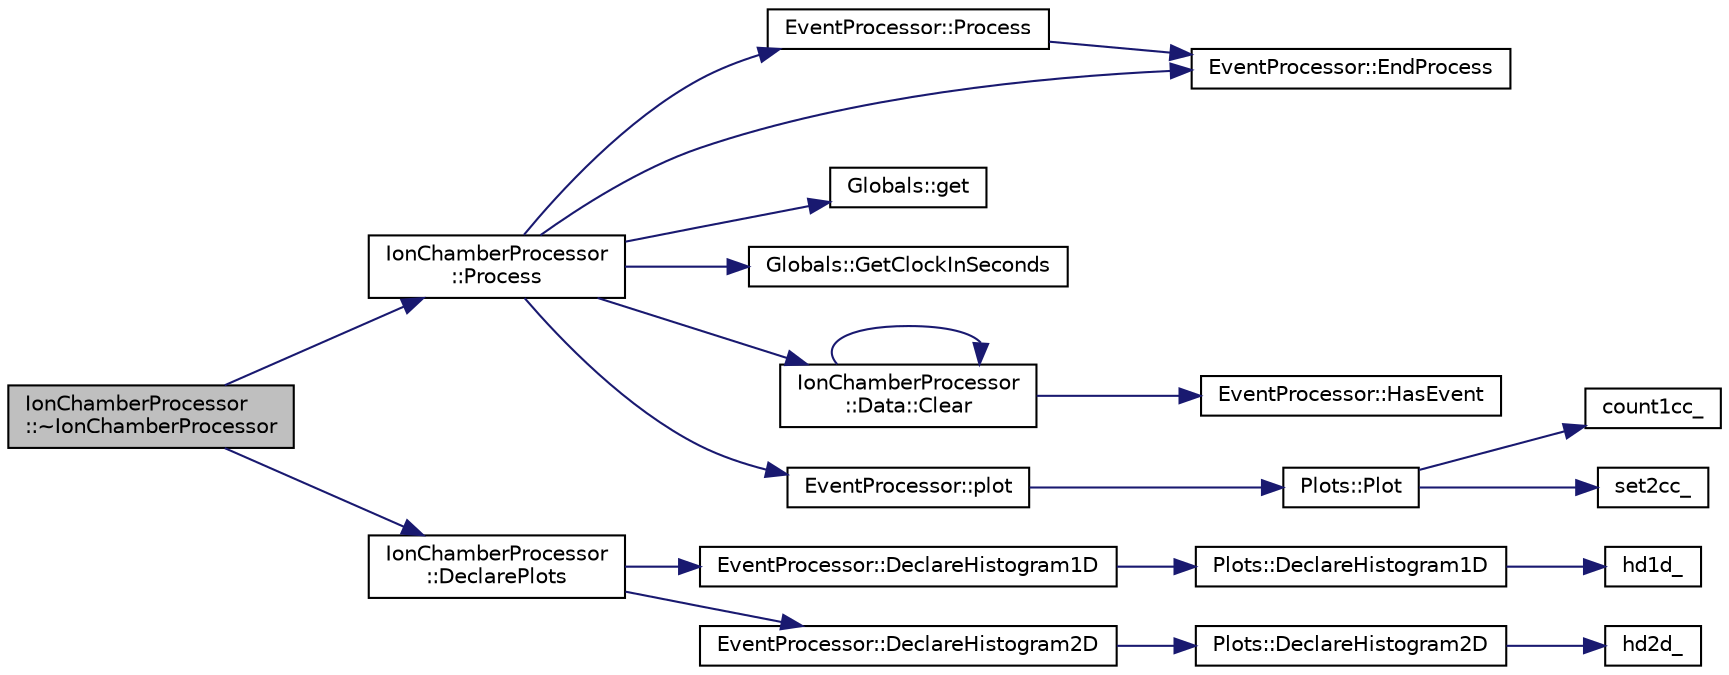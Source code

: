 digraph "IonChamberProcessor::~IonChamberProcessor"
{
  edge [fontname="Helvetica",fontsize="10",labelfontname="Helvetica",labelfontsize="10"];
  node [fontname="Helvetica",fontsize="10",shape=record];
  rankdir="LR";
  Node1 [label="IonChamberProcessor\l::~IonChamberProcessor",height=0.2,width=0.4,color="black", fillcolor="grey75", style="filled", fontcolor="black"];
  Node1 -> Node2 [color="midnightblue",fontsize="10",style="solid",fontname="Helvetica"];
  Node2 [label="IonChamberProcessor\l::Process",height=0.2,width=0.4,color="black", fillcolor="white", style="filled",URL="$dd/df2/class_ion_chamber_processor.html#a6d1891dc55fb66434793c8594f3b7616"];
  Node2 -> Node3 [color="midnightblue",fontsize="10",style="solid",fontname="Helvetica"];
  Node3 [label="EventProcessor::Process",height=0.2,width=0.4,color="black", fillcolor="white", style="filled",URL="$d6/d65/class_event_processor.html#ae2d41a947da0cb509fd0ca85f6caa0fc"];
  Node3 -> Node4 [color="midnightblue",fontsize="10",style="solid",fontname="Helvetica"];
  Node4 [label="EventProcessor::EndProcess",height=0.2,width=0.4,color="black", fillcolor="white", style="filled",URL="$d6/d65/class_event_processor.html#a301eb8d69b3ceeeb4e69ce84a685f5a1"];
  Node2 -> Node5 [color="midnightblue",fontsize="10",style="solid",fontname="Helvetica"];
  Node5 [label="Globals::get",height=0.2,width=0.4,color="black", fillcolor="white", style="filled",URL="$d3/daf/class_globals.html#ae66fa0173342202c96b13d71a6522512",tooltip="Instance is created upon first call. "];
  Node2 -> Node6 [color="midnightblue",fontsize="10",style="solid",fontname="Helvetica"];
  Node6 [label="Globals::GetClockInSeconds",height=0.2,width=0.4,color="black", fillcolor="white", style="filled",URL="$d3/daf/class_globals.html#a02ea3605db675e1c5504de0ff317d16b"];
  Node2 -> Node7 [color="midnightblue",fontsize="10",style="solid",fontname="Helvetica"];
  Node7 [label="IonChamberProcessor\l::Data::Clear",height=0.2,width=0.4,color="black", fillcolor="white", style="filled",URL="$d9/dee/struct_ion_chamber_processor_1_1_data.html#ab4a3d154dd4159cc3d5a4e55122b66a9"];
  Node7 -> Node8 [color="midnightblue",fontsize="10",style="solid",fontname="Helvetica"];
  Node8 [label="EventProcessor::HasEvent",height=0.2,width=0.4,color="black", fillcolor="white", style="filled",URL="$d6/d65/class_event_processor.html#a88287e0bf837ad3a3475132dd868eb09"];
  Node7 -> Node7 [color="midnightblue",fontsize="10",style="solid",fontname="Helvetica"];
  Node2 -> Node9 [color="midnightblue",fontsize="10",style="solid",fontname="Helvetica"];
  Node9 [label="EventProcessor::plot",height=0.2,width=0.4,color="black", fillcolor="white", style="filled",URL="$d6/d65/class_event_processor.html#ad5201bb392726e409ba2a6ac44e764d8",tooltip="Implementation of the plot command to interface with the DAMM routines. "];
  Node9 -> Node10 [color="midnightblue",fontsize="10",style="solid",fontname="Helvetica"];
  Node10 [label="Plots::Plot",height=0.2,width=0.4,color="black", fillcolor="white", style="filled",URL="$d7/d8b/class_plots.html#a68849b82c8c7a5d57f972cbd8de83328",tooltip="Plots into histogram defined by dammId. "];
  Node10 -> Node11 [color="midnightblue",fontsize="10",style="solid",fontname="Helvetica"];
  Node11 [label="count1cc_",height=0.2,width=0.4,color="black", fillcolor="white", style="filled",URL="$da/d57/_scanor_8hpp.html#a31aca3d0ff704e08f8f8968288ae7895",tooltip="Defines the DAMM function to call for 1D hists */. "];
  Node10 -> Node12 [color="midnightblue",fontsize="10",style="solid",fontname="Helvetica"];
  Node12 [label="set2cc_",height=0.2,width=0.4,color="black", fillcolor="white", style="filled",URL="$da/d57/_scanor_8hpp.html#a8b0a662ebdb3f947ba8470bf89f11c3a",tooltip="Defines the DAMM function to call for 2D hists */. "];
  Node2 -> Node4 [color="midnightblue",fontsize="10",style="solid",fontname="Helvetica"];
  Node1 -> Node13 [color="midnightblue",fontsize="10",style="solid",fontname="Helvetica"];
  Node13 [label="IonChamberProcessor\l::DeclarePlots",height=0.2,width=0.4,color="black", fillcolor="white", style="filled",URL="$dd/df2/class_ion_chamber_processor.html#a0abe10984f9968577af6a834aaddf7af"];
  Node13 -> Node14 [color="midnightblue",fontsize="10",style="solid",fontname="Helvetica"];
  Node14 [label="EventProcessor::DeclareHistogram1D",height=0.2,width=0.4,color="black", fillcolor="white", style="filled",URL="$d6/d65/class_event_processor.html#aac0d7f24194df48f204ebb9c9b75e19d",tooltip="Declares a 1D histogram calls the C++ wrapper for DAMM. "];
  Node14 -> Node15 [color="midnightblue",fontsize="10",style="solid",fontname="Helvetica"];
  Node15 [label="Plots::DeclareHistogram1D",height=0.2,width=0.4,color="black", fillcolor="white", style="filled",URL="$d7/d8b/class_plots.html#a126b1dfe1d671776ee1caddc7cc249b9",tooltip="Declares a 1D histogram calls the C++ wrapper for DAMM. "];
  Node15 -> Node16 [color="midnightblue",fontsize="10",style="solid",fontname="Helvetica"];
  Node16 [label="hd1d_",height=0.2,width=0.4,color="black", fillcolor="white", style="filled",URL="$da/d57/_scanor_8hpp.html#ae9985183725e9354913756c7f86d355a",tooltip="create a DAMM 1D histogram args are damm id, half-words per channel, param length, hist length, low x-range, high x-range, and title "];
  Node13 -> Node17 [color="midnightblue",fontsize="10",style="solid",fontname="Helvetica"];
  Node17 [label="EventProcessor::DeclareHistogram2D",height=0.2,width=0.4,color="black", fillcolor="white", style="filled",URL="$d6/d65/class_event_processor.html#a37b6d5ad90cc6e55c8021682a355764a",tooltip="Declares a 2D histogram calls the C++ wrapper for DAMM. "];
  Node17 -> Node18 [color="midnightblue",fontsize="10",style="solid",fontname="Helvetica"];
  Node18 [label="Plots::DeclareHistogram2D",height=0.2,width=0.4,color="black", fillcolor="white", style="filled",URL="$d7/d8b/class_plots.html#a59a2ffc3288d877c695346d82499e769",tooltip="Declares a 2D histogram calls the C++ wrapper for DAMM. "];
  Node18 -> Node19 [color="midnightblue",fontsize="10",style="solid",fontname="Helvetica"];
  Node19 [label="hd2d_",height=0.2,width=0.4,color="black", fillcolor="white", style="filled",URL="$da/d57/_scanor_8hpp.html#a65d497b6686f1daba9896091bada3eb1",tooltip="create a DAMM 2D histogram "];
}
